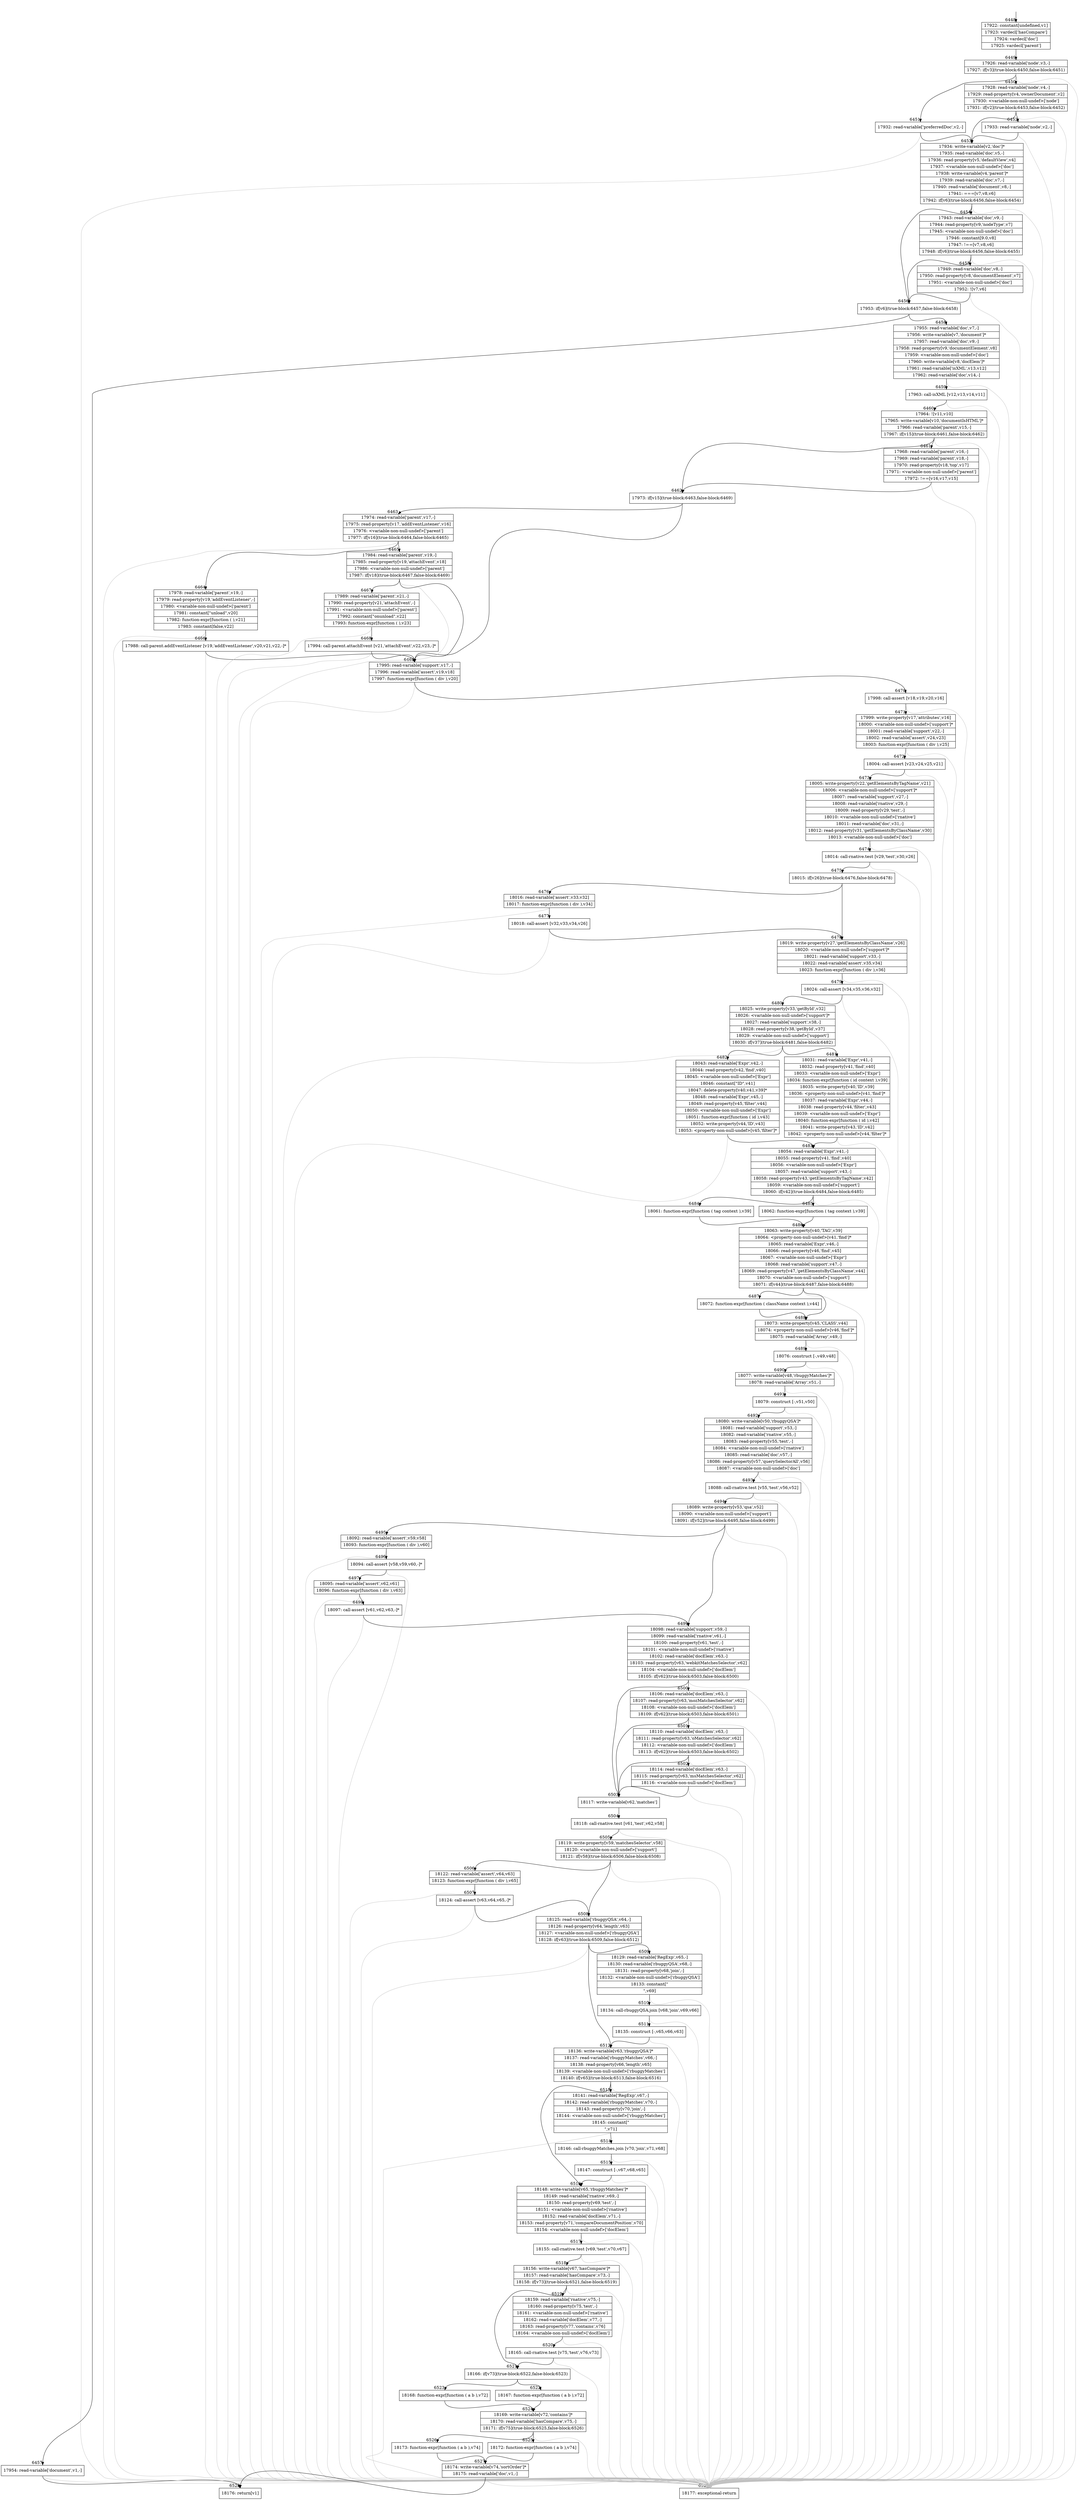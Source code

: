 digraph {
rankdir="TD"
BB_entry486[shape=none,label=""];
BB_entry486 -> BB6448 [tailport=s, headport=n, headlabel="    6448"]
BB6448 [shape=record label="{17922: constant[undefined,v1]|17923: vardecl['hasCompare']|17924: vardecl['doc']|17925: vardecl['parent']}" ] 
BB6448 -> BB6449 [tailport=s, headport=n, headlabel="      6449"]
BB6449 [shape=record label="{17926: read-variable['node',v3,-]|17927: if[v3](true-block:6450,false-block:6451)}" ] 
BB6449 -> BB6450 [tailport=s, headport=n, headlabel="      6450"]
BB6449 -> BB6451 [tailport=s, headport=n, headlabel="      6451"]
BB6449 -> BB6529 [tailport=s, headport=n, color=gray, headlabel="      6529"]
BB6450 [shape=record label="{17928: read-variable['node',v4,-]|17929: read-property[v4,'ownerDocument',v2]|17930: \<variable-non-null-undef\>['node']|17931: if[v2](true-block:6453,false-block:6452)}" ] 
BB6450 -> BB6453 [tailport=s, headport=n, headlabel="      6453"]
BB6450 -> BB6452 [tailport=s, headport=n, headlabel="      6452"]
BB6450 -> BB6529 [tailport=s, headport=n, color=gray]
BB6451 [shape=record label="{17932: read-variable['preferredDoc',v2,-]}" ] 
BB6451 -> BB6453 [tailport=s, headport=n]
BB6451 -> BB6529 [tailport=s, headport=n, color=gray]
BB6452 [shape=record label="{17933: read-variable['node',v2,-]}" ] 
BB6452 -> BB6453 [tailport=s, headport=n]
BB6452 -> BB6529 [tailport=s, headport=n, color=gray]
BB6453 [shape=record label="{17934: write-variable[v2,'doc']*|17935: read-variable['doc',v5,-]|17936: read-property[v5,'defaultView',v4]|17937: \<variable-non-null-undef\>['doc']|17938: write-variable[v4,'parent']*|17939: read-variable['doc',v7,-]|17940: read-variable['document',v8,-]|17941: ===[v7,v8,v6]|17942: if[v6](true-block:6456,false-block:6454)}" ] 
BB6453 -> BB6456 [tailport=s, headport=n, headlabel="      6456"]
BB6453 -> BB6454 [tailport=s, headport=n, headlabel="      6454"]
BB6453 -> BB6529 [tailport=s, headport=n, color=gray]
BB6454 [shape=record label="{17943: read-variable['doc',v9,-]|17944: read-property[v9,'nodeType',v7]|17945: \<variable-non-null-undef\>['doc']|17946: constant[9.0,v8]|17947: !==[v7,v8,v6]|17948: if[v6](true-block:6456,false-block:6455)}" ] 
BB6454 -> BB6456 [tailport=s, headport=n]
BB6454 -> BB6455 [tailport=s, headport=n, headlabel="      6455"]
BB6454 -> BB6529 [tailport=s, headport=n, color=gray]
BB6455 [shape=record label="{17949: read-variable['doc',v8,-]|17950: read-property[v8,'documentElement',v7]|17951: \<variable-non-null-undef\>['doc']|17952: ![v7,v6]}" ] 
BB6455 -> BB6456 [tailport=s, headport=n]
BB6455 -> BB6529 [tailport=s, headport=n, color=gray]
BB6456 [shape=record label="{17953: if[v6](true-block:6457,false-block:6458)}" ] 
BB6456 -> BB6457 [tailport=s, headport=n, headlabel="      6457"]
BB6456 -> BB6458 [tailport=s, headport=n, headlabel="      6458"]
BB6457 [shape=record label="{17954: read-variable['document',v1,-]}" ] 
BB6457 -> BB6528 [tailport=s, headport=n, headlabel="      6528"]
BB6457 -> BB6529 [tailport=s, headport=n, color=gray]
BB6458 [shape=record label="{17955: read-variable['doc',v7,-]|17956: write-variable[v7,'document']*|17957: read-variable['doc',v9,-]|17958: read-property[v9,'documentElement',v8]|17959: \<variable-non-null-undef\>['doc']|17960: write-variable[v8,'docElem']*|17961: read-variable['isXML',v13,v12]|17962: read-variable['doc',v14,-]}" ] 
BB6458 -> BB6459 [tailport=s, headport=n, headlabel="      6459"]
BB6458 -> BB6529 [tailport=s, headport=n, color=gray]
BB6459 [shape=record label="{17963: call-isXML [v12,v13,v14,v11]}" ] 
BB6459 -> BB6460 [tailport=s, headport=n, headlabel="      6460"]
BB6459 -> BB6529 [tailport=s, headport=n, color=gray]
BB6460 [shape=record label="{17964: ![v11,v10]|17965: write-variable[v10,'documentIsHTML']*|17966: read-variable['parent',v15,-]|17967: if[v15](true-block:6461,false-block:6462)}" ] 
BB6460 -> BB6462 [tailport=s, headport=n, headlabel="      6462"]
BB6460 -> BB6461 [tailport=s, headport=n, headlabel="      6461"]
BB6460 -> BB6529 [tailport=s, headport=n, color=gray]
BB6461 [shape=record label="{17968: read-variable['parent',v16,-]|17969: read-variable['parent',v18,-]|17970: read-property[v18,'top',v17]|17971: \<variable-non-null-undef\>['parent']|17972: !==[v16,v17,v15]}" ] 
BB6461 -> BB6462 [tailport=s, headport=n]
BB6461 -> BB6529 [tailport=s, headport=n, color=gray]
BB6462 [shape=record label="{17973: if[v15](true-block:6463,false-block:6469)}" ] 
BB6462 -> BB6463 [tailport=s, headport=n, headlabel="      6463"]
BB6462 -> BB6469 [tailport=s, headport=n, headlabel="      6469"]
BB6463 [shape=record label="{17974: read-variable['parent',v17,-]|17975: read-property[v17,'addEventListener',v16]|17976: \<variable-non-null-undef\>['parent']|17977: if[v16](true-block:6464,false-block:6465)}" ] 
BB6463 -> BB6464 [tailport=s, headport=n, headlabel="      6464"]
BB6463 -> BB6465 [tailport=s, headport=n, headlabel="      6465"]
BB6463 -> BB6529 [tailport=s, headport=n, color=gray]
BB6464 [shape=record label="{17978: read-variable['parent',v19,-]|17979: read-property[v19,'addEventListener',-]|17980: \<variable-non-null-undef\>['parent']|17981: constant[\"unload\",v20]|17982: function-expr[function ( ),v21]|17983: constant[false,v22]}" ] 
BB6464 -> BB6466 [tailport=s, headport=n, headlabel="      6466"]
BB6464 -> BB6529 [tailport=s, headport=n, color=gray]
BB6465 [shape=record label="{17984: read-variable['parent',v19,-]|17985: read-property[v19,'attachEvent',v18]|17986: \<variable-non-null-undef\>['parent']|17987: if[v18](true-block:6467,false-block:6469)}" ] 
BB6465 -> BB6467 [tailport=s, headport=n, headlabel="      6467"]
BB6465 -> BB6469 [tailport=s, headport=n]
BB6465 -> BB6529 [tailport=s, headport=n, color=gray]
BB6466 [shape=record label="{17988: call-parent.addEventListener [v19,'addEventListener',v20,v21,v22,-]*}" ] 
BB6466 -> BB6469 [tailport=s, headport=n]
BB6466 -> BB6529 [tailport=s, headport=n, color=gray]
BB6467 [shape=record label="{17989: read-variable['parent',v21,-]|17990: read-property[v21,'attachEvent',-]|17991: \<variable-non-null-undef\>['parent']|17992: constant[\"onunload\",v22]|17993: function-expr[function ( ),v23]}" ] 
BB6467 -> BB6468 [tailport=s, headport=n, headlabel="      6468"]
BB6467 -> BB6529 [tailport=s, headport=n, color=gray]
BB6468 [shape=record label="{17994: call-parent.attachEvent [v21,'attachEvent',v22,v23,-]*}" ] 
BB6468 -> BB6469 [tailport=s, headport=n]
BB6468 -> BB6529 [tailport=s, headport=n, color=gray]
BB6469 [shape=record label="{17995: read-variable['support',v17,-]|17996: read-variable['assert',v19,v18]|17997: function-expr[function ( div ),v20]}" ] 
BB6469 -> BB6470 [tailport=s, headport=n, headlabel="      6470"]
BB6469 -> BB6529 [tailport=s, headport=n, color=gray]
BB6470 [shape=record label="{17998: call-assert [v18,v19,v20,v16]}" ] 
BB6470 -> BB6471 [tailport=s, headport=n, headlabel="      6471"]
BB6470 -> BB6529 [tailport=s, headport=n, color=gray]
BB6471 [shape=record label="{17999: write-property[v17,'attributes',v16]|18000: \<variable-non-null-undef\>['support']*|18001: read-variable['support',v22,-]|18002: read-variable['assert',v24,v23]|18003: function-expr[function ( div ),v25]}" ] 
BB6471 -> BB6472 [tailport=s, headport=n, headlabel="      6472"]
BB6471 -> BB6529 [tailport=s, headport=n, color=gray]
BB6472 [shape=record label="{18004: call-assert [v23,v24,v25,v21]}" ] 
BB6472 -> BB6473 [tailport=s, headport=n, headlabel="      6473"]
BB6472 -> BB6529 [tailport=s, headport=n, color=gray]
BB6473 [shape=record label="{18005: write-property[v22,'getElementsByTagName',v21]|18006: \<variable-non-null-undef\>['support']*|18007: read-variable['support',v27,-]|18008: read-variable['rnative',v29,-]|18009: read-property[v29,'test',-]|18010: \<variable-non-null-undef\>['rnative']|18011: read-variable['doc',v31,-]|18012: read-property[v31,'getElementsByClassName',v30]|18013: \<variable-non-null-undef\>['doc']}" ] 
BB6473 -> BB6474 [tailport=s, headport=n, headlabel="      6474"]
BB6473 -> BB6529 [tailport=s, headport=n, color=gray]
BB6474 [shape=record label="{18014: call-rnative.test [v29,'test',v30,v26]}" ] 
BB6474 -> BB6475 [tailport=s, headport=n, headlabel="      6475"]
BB6474 -> BB6529 [tailport=s, headport=n, color=gray]
BB6475 [shape=record label="{18015: if[v26](true-block:6476,false-block:6478)}" ] 
BB6475 -> BB6478 [tailport=s, headport=n, headlabel="      6478"]
BB6475 -> BB6476 [tailport=s, headport=n, headlabel="      6476"]
BB6476 [shape=record label="{18016: read-variable['assert',v33,v32]|18017: function-expr[function ( div ),v34]}" ] 
BB6476 -> BB6477 [tailport=s, headport=n, headlabel="      6477"]
BB6476 -> BB6529 [tailport=s, headport=n, color=gray]
BB6477 [shape=record label="{18018: call-assert [v32,v33,v34,v26]}" ] 
BB6477 -> BB6478 [tailport=s, headport=n]
BB6477 -> BB6529 [tailport=s, headport=n, color=gray]
BB6478 [shape=record label="{18019: write-property[v27,'getElementsByClassName',v26]|18020: \<variable-non-null-undef\>['support']*|18021: read-variable['support',v33,-]|18022: read-variable['assert',v35,v34]|18023: function-expr[function ( div ),v36]}" ] 
BB6478 -> BB6479 [tailport=s, headport=n, headlabel="      6479"]
BB6478 -> BB6529 [tailport=s, headport=n, color=gray]
BB6479 [shape=record label="{18024: call-assert [v34,v35,v36,v32]}" ] 
BB6479 -> BB6480 [tailport=s, headport=n, headlabel="      6480"]
BB6479 -> BB6529 [tailport=s, headport=n, color=gray]
BB6480 [shape=record label="{18025: write-property[v33,'getById',v32]|18026: \<variable-non-null-undef\>['support']*|18027: read-variable['support',v38,-]|18028: read-property[v38,'getById',v37]|18029: \<variable-non-null-undef\>['support']|18030: if[v37](true-block:6481,false-block:6482)}" ] 
BB6480 -> BB6481 [tailport=s, headport=n, headlabel="      6481"]
BB6480 -> BB6482 [tailport=s, headport=n, headlabel="      6482"]
BB6480 -> BB6529 [tailport=s, headport=n, color=gray]
BB6481 [shape=record label="{18031: read-variable['Expr',v41,-]|18032: read-property[v41,'find',v40]|18033: \<variable-non-null-undef\>['Expr']|18034: function-expr[function ( id context ),v39]|18035: write-property[v40,'ID',v39]|18036: \<property-non-null-undef\>[v41,'find']*|18037: read-variable['Expr',v44,-]|18038: read-property[v44,'filter',v43]|18039: \<variable-non-null-undef\>['Expr']|18040: function-expr[function ( id ),v42]|18041: write-property[v43,'ID',v42]|18042: \<property-non-null-undef\>[v44,'filter']*}" ] 
BB6481 -> BB6483 [tailport=s, headport=n, headlabel="      6483"]
BB6481 -> BB6529 [tailport=s, headport=n, color=gray]
BB6482 [shape=record label="{18043: read-variable['Expr',v42,-]|18044: read-property[v42,'find',v40]|18045: \<variable-non-null-undef\>['Expr']|18046: constant[\"ID\",v41]|18047: delete-property[v40,v41,v39]*|18048: read-variable['Expr',v45,-]|18049: read-property[v45,'filter',v44]|18050: \<variable-non-null-undef\>['Expr']|18051: function-expr[function ( id ),v43]|18052: write-property[v44,'ID',v43]|18053: \<property-non-null-undef\>[v45,'filter']*}" ] 
BB6482 -> BB6483 [tailport=s, headport=n]
BB6482 -> BB6529 [tailport=s, headport=n, color=gray]
BB6483 [shape=record label="{18054: read-variable['Expr',v41,-]|18055: read-property[v41,'find',v40]|18056: \<variable-non-null-undef\>['Expr']|18057: read-variable['support',v43,-]|18058: read-property[v43,'getElementsByTagName',v42]|18059: \<variable-non-null-undef\>['support']|18060: if[v42](true-block:6484,false-block:6485)}" ] 
BB6483 -> BB6484 [tailport=s, headport=n, headlabel="      6484"]
BB6483 -> BB6485 [tailport=s, headport=n, headlabel="      6485"]
BB6483 -> BB6529 [tailport=s, headport=n, color=gray]
BB6484 [shape=record label="{18061: function-expr[function ( tag context ),v39]}" ] 
BB6484 -> BB6486 [tailport=s, headport=n, headlabel="      6486"]
BB6485 [shape=record label="{18062: function-expr[function ( tag context ),v39]}" ] 
BB6485 -> BB6486 [tailport=s, headport=n]
BB6486 [shape=record label="{18063: write-property[v40,'TAG',v39]|18064: \<property-non-null-undef\>[v41,'find']*|18065: read-variable['Expr',v46,-]|18066: read-property[v46,'find',v45]|18067: \<variable-non-null-undef\>['Expr']|18068: read-variable['support',v47,-]|18069: read-property[v47,'getElementsByClassName',v44]|18070: \<variable-non-null-undef\>['support']|18071: if[v44](true-block:6487,false-block:6488)}" ] 
BB6486 -> BB6488 [tailport=s, headport=n, headlabel="      6488"]
BB6486 -> BB6487 [tailport=s, headport=n, headlabel="      6487"]
BB6486 -> BB6529 [tailport=s, headport=n, color=gray]
BB6487 [shape=record label="{18072: function-expr[function ( className context ),v44]}" ] 
BB6487 -> BB6488 [tailport=s, headport=n]
BB6488 [shape=record label="{18073: write-property[v45,'CLASS',v44]|18074: \<property-non-null-undef\>[v46,'find']*|18075: read-variable['Array',v49,-]}" ] 
BB6488 -> BB6489 [tailport=s, headport=n, headlabel="      6489"]
BB6488 -> BB6529 [tailport=s, headport=n, color=gray]
BB6489 [shape=record label="{18076: construct [-,v49,v48]}" ] 
BB6489 -> BB6490 [tailport=s, headport=n, headlabel="      6490"]
BB6489 -> BB6529 [tailport=s, headport=n, color=gray]
BB6490 [shape=record label="{18077: write-variable[v48,'rbuggyMatches']*|18078: read-variable['Array',v51,-]}" ] 
BB6490 -> BB6491 [tailport=s, headport=n, headlabel="      6491"]
BB6490 -> BB6529 [tailport=s, headport=n, color=gray]
BB6491 [shape=record label="{18079: construct [-,v51,v50]}" ] 
BB6491 -> BB6492 [tailport=s, headport=n, headlabel="      6492"]
BB6491 -> BB6529 [tailport=s, headport=n, color=gray]
BB6492 [shape=record label="{18080: write-variable[v50,'rbuggyQSA']*|18081: read-variable['support',v53,-]|18082: read-variable['rnative',v55,-]|18083: read-property[v55,'test',-]|18084: \<variable-non-null-undef\>['rnative']|18085: read-variable['doc',v57,-]|18086: read-property[v57,'querySelectorAll',v56]|18087: \<variable-non-null-undef\>['doc']}" ] 
BB6492 -> BB6493 [tailport=s, headport=n, headlabel="      6493"]
BB6492 -> BB6529 [tailport=s, headport=n, color=gray]
BB6493 [shape=record label="{18088: call-rnative.test [v55,'test',v56,v52]}" ] 
BB6493 -> BB6494 [tailport=s, headport=n, headlabel="      6494"]
BB6493 -> BB6529 [tailport=s, headport=n, color=gray]
BB6494 [shape=record label="{18089: write-property[v53,'qsa',v52]|18090: \<variable-non-null-undef\>['support']|18091: if[v52](true-block:6495,false-block:6499)}" ] 
BB6494 -> BB6495 [tailport=s, headport=n, headlabel="      6495"]
BB6494 -> BB6499 [tailport=s, headport=n, headlabel="      6499"]
BB6494 -> BB6529 [tailport=s, headport=n, color=gray]
BB6495 [shape=record label="{18092: read-variable['assert',v59,v58]|18093: function-expr[function ( div ),v60]}" ] 
BB6495 -> BB6496 [tailport=s, headport=n, headlabel="      6496"]
BB6495 -> BB6529 [tailport=s, headport=n, color=gray]
BB6496 [shape=record label="{18094: call-assert [v58,v59,v60,-]*}" ] 
BB6496 -> BB6497 [tailport=s, headport=n, headlabel="      6497"]
BB6496 -> BB6529 [tailport=s, headport=n, color=gray]
BB6497 [shape=record label="{18095: read-variable['assert',v62,v61]|18096: function-expr[function ( div ),v63]}" ] 
BB6497 -> BB6498 [tailport=s, headport=n, headlabel="      6498"]
BB6497 -> BB6529 [tailport=s, headport=n, color=gray]
BB6498 [shape=record label="{18097: call-assert [v61,v62,v63,-]*}" ] 
BB6498 -> BB6499 [tailport=s, headport=n]
BB6498 -> BB6529 [tailport=s, headport=n, color=gray]
BB6499 [shape=record label="{18098: read-variable['support',v59,-]|18099: read-variable['rnative',v61,-]|18100: read-property[v61,'test',-]|18101: \<variable-non-null-undef\>['rnative']|18102: read-variable['docElem',v63,-]|18103: read-property[v63,'webkitMatchesSelector',v62]|18104: \<variable-non-null-undef\>['docElem']|18105: if[v62](true-block:6503,false-block:6500)}" ] 
BB6499 -> BB6503 [tailport=s, headport=n, headlabel="      6503"]
BB6499 -> BB6500 [tailport=s, headport=n, headlabel="      6500"]
BB6499 -> BB6529 [tailport=s, headport=n, color=gray]
BB6500 [shape=record label="{18106: read-variable['docElem',v63,-]|18107: read-property[v63,'mozMatchesSelector',v62]|18108: \<variable-non-null-undef\>['docElem']|18109: if[v62](true-block:6503,false-block:6501)}" ] 
BB6500 -> BB6503 [tailport=s, headport=n]
BB6500 -> BB6501 [tailport=s, headport=n, headlabel="      6501"]
BB6500 -> BB6529 [tailport=s, headport=n, color=gray]
BB6501 [shape=record label="{18110: read-variable['docElem',v63,-]|18111: read-property[v63,'oMatchesSelector',v62]|18112: \<variable-non-null-undef\>['docElem']|18113: if[v62](true-block:6503,false-block:6502)}" ] 
BB6501 -> BB6503 [tailport=s, headport=n]
BB6501 -> BB6502 [tailport=s, headport=n, headlabel="      6502"]
BB6501 -> BB6529 [tailport=s, headport=n, color=gray]
BB6502 [shape=record label="{18114: read-variable['docElem',v63,-]|18115: read-property[v63,'msMatchesSelector',v62]|18116: \<variable-non-null-undef\>['docElem']}" ] 
BB6502 -> BB6503 [tailport=s, headport=n]
BB6502 -> BB6529 [tailport=s, headport=n, color=gray]
BB6503 [shape=record label="{18117: write-variable[v62,'matches']}" ] 
BB6503 -> BB6504 [tailport=s, headport=n, headlabel="      6504"]
BB6504 [shape=record label="{18118: call-rnative.test [v61,'test',v62,v58]}" ] 
BB6504 -> BB6505 [tailport=s, headport=n, headlabel="      6505"]
BB6504 -> BB6529 [tailport=s, headport=n, color=gray]
BB6505 [shape=record label="{18119: write-property[v59,'matchesSelector',v58]|18120: \<variable-non-null-undef\>['support']|18121: if[v58](true-block:6506,false-block:6508)}" ] 
BB6505 -> BB6506 [tailport=s, headport=n, headlabel="      6506"]
BB6505 -> BB6508 [tailport=s, headport=n, headlabel="      6508"]
BB6505 -> BB6529 [tailport=s, headport=n, color=gray]
BB6506 [shape=record label="{18122: read-variable['assert',v64,v63]|18123: function-expr[function ( div ),v65]}" ] 
BB6506 -> BB6507 [tailport=s, headport=n, headlabel="      6507"]
BB6506 -> BB6529 [tailport=s, headport=n, color=gray]
BB6507 [shape=record label="{18124: call-assert [v63,v64,v65,-]*}" ] 
BB6507 -> BB6508 [tailport=s, headport=n]
BB6507 -> BB6529 [tailport=s, headport=n, color=gray]
BB6508 [shape=record label="{18125: read-variable['rbuggyQSA',v64,-]|18126: read-property[v64,'length',v63]|18127: \<variable-non-null-undef\>['rbuggyQSA']|18128: if[v63](true-block:6509,false-block:6512)}" ] 
BB6508 -> BB6512 [tailport=s, headport=n, headlabel="      6512"]
BB6508 -> BB6509 [tailport=s, headport=n, headlabel="      6509"]
BB6508 -> BB6529 [tailport=s, headport=n, color=gray]
BB6509 [shape=record label="{18129: read-variable['RegExp',v65,-]|18130: read-variable['rbuggyQSA',v68,-]|18131: read-property[v68,'join',-]|18132: \<variable-non-null-undef\>['rbuggyQSA']|18133: constant[\"|\",v69]}" ] 
BB6509 -> BB6510 [tailport=s, headport=n, headlabel="      6510"]
BB6509 -> BB6529 [tailport=s, headport=n, color=gray]
BB6510 [shape=record label="{18134: call-rbuggyQSA.join [v68,'join',v69,v66]}" ] 
BB6510 -> BB6511 [tailport=s, headport=n, headlabel="      6511"]
BB6510 -> BB6529 [tailport=s, headport=n, color=gray]
BB6511 [shape=record label="{18135: construct [-,v65,v66,v63]}" ] 
BB6511 -> BB6512 [tailport=s, headport=n]
BB6511 -> BB6529 [tailport=s, headport=n, color=gray]
BB6512 [shape=record label="{18136: write-variable[v63,'rbuggyQSA']*|18137: read-variable['rbuggyMatches',v66,-]|18138: read-property[v66,'length',v65]|18139: \<variable-non-null-undef\>['rbuggyMatches']|18140: if[v65](true-block:6513,false-block:6516)}" ] 
BB6512 -> BB6516 [tailport=s, headport=n, headlabel="      6516"]
BB6512 -> BB6513 [tailport=s, headport=n, headlabel="      6513"]
BB6512 -> BB6529 [tailport=s, headport=n, color=gray]
BB6513 [shape=record label="{18141: read-variable['RegExp',v67,-]|18142: read-variable['rbuggyMatches',v70,-]|18143: read-property[v70,'join',-]|18144: \<variable-non-null-undef\>['rbuggyMatches']|18145: constant[\"|\",v71]}" ] 
BB6513 -> BB6514 [tailport=s, headport=n, headlabel="      6514"]
BB6513 -> BB6529 [tailport=s, headport=n, color=gray]
BB6514 [shape=record label="{18146: call-rbuggyMatches.join [v70,'join',v71,v68]}" ] 
BB6514 -> BB6515 [tailport=s, headport=n, headlabel="      6515"]
BB6514 -> BB6529 [tailport=s, headport=n, color=gray]
BB6515 [shape=record label="{18147: construct [-,v67,v68,v65]}" ] 
BB6515 -> BB6516 [tailport=s, headport=n]
BB6515 -> BB6529 [tailport=s, headport=n, color=gray]
BB6516 [shape=record label="{18148: write-variable[v65,'rbuggyMatches']*|18149: read-variable['rnative',v69,-]|18150: read-property[v69,'test',-]|18151: \<variable-non-null-undef\>['rnative']|18152: read-variable['docElem',v71,-]|18153: read-property[v71,'compareDocumentPosition',v70]|18154: \<variable-non-null-undef\>['docElem']}" ] 
BB6516 -> BB6517 [tailport=s, headport=n, headlabel="      6517"]
BB6516 -> BB6529 [tailport=s, headport=n, color=gray]
BB6517 [shape=record label="{18155: call-rnative.test [v69,'test',v70,v67]}" ] 
BB6517 -> BB6518 [tailport=s, headport=n, headlabel="      6518"]
BB6517 -> BB6529 [tailport=s, headport=n, color=gray]
BB6518 [shape=record label="{18156: write-variable[v67,'hasCompare']*|18157: read-variable['hasCompare',v73,-]|18158: if[v73](true-block:6521,false-block:6519)}" ] 
BB6518 -> BB6521 [tailport=s, headport=n, headlabel="      6521"]
BB6518 -> BB6519 [tailport=s, headport=n, headlabel="      6519"]
BB6518 -> BB6529 [tailport=s, headport=n, color=gray]
BB6519 [shape=record label="{18159: read-variable['rnative',v75,-]|18160: read-property[v75,'test',-]|18161: \<variable-non-null-undef\>['rnative']|18162: read-variable['docElem',v77,-]|18163: read-property[v77,'contains',v76]|18164: \<variable-non-null-undef\>['docElem']}" ] 
BB6519 -> BB6520 [tailport=s, headport=n, headlabel="      6520"]
BB6519 -> BB6529 [tailport=s, headport=n, color=gray]
BB6520 [shape=record label="{18165: call-rnative.test [v75,'test',v76,v73]}" ] 
BB6520 -> BB6521 [tailport=s, headport=n]
BB6520 -> BB6529 [tailport=s, headport=n, color=gray]
BB6521 [shape=record label="{18166: if[v73](true-block:6522,false-block:6523)}" ] 
BB6521 -> BB6522 [tailport=s, headport=n, headlabel="      6522"]
BB6521 -> BB6523 [tailport=s, headport=n, headlabel="      6523"]
BB6522 [shape=record label="{18167: function-expr[function ( a b ),v72]}" ] 
BB6522 -> BB6524 [tailport=s, headport=n, headlabel="      6524"]
BB6523 [shape=record label="{18168: function-expr[function ( a b ),v72]}" ] 
BB6523 -> BB6524 [tailport=s, headport=n]
BB6524 [shape=record label="{18169: write-variable[v72,'contains']*|18170: read-variable['hasCompare',v75,-]|18171: if[v75](true-block:6525,false-block:6526)}" ] 
BB6524 -> BB6525 [tailport=s, headport=n, headlabel="      6525"]
BB6524 -> BB6526 [tailport=s, headport=n, headlabel="      6526"]
BB6524 -> BB6529 [tailport=s, headport=n, color=gray]
BB6525 [shape=record label="{18172: function-expr[function ( a b ),v74]}" ] 
BB6525 -> BB6527 [tailport=s, headport=n, headlabel="      6527"]
BB6526 [shape=record label="{18173: function-expr[function ( a b ),v74]}" ] 
BB6526 -> BB6527 [tailport=s, headport=n]
BB6527 [shape=record label="{18174: write-variable[v74,'sortOrder']*|18175: read-variable['doc',v1,-]}" ] 
BB6527 -> BB6528 [tailport=s, headport=n]
BB6527 -> BB6529 [tailport=s, headport=n, color=gray]
BB6528 [shape=record label="{18176: return[v1]}" ] 
BB6529 [shape=record label="{18177: exceptional-return}" ] 
//#$~ 5163
}
